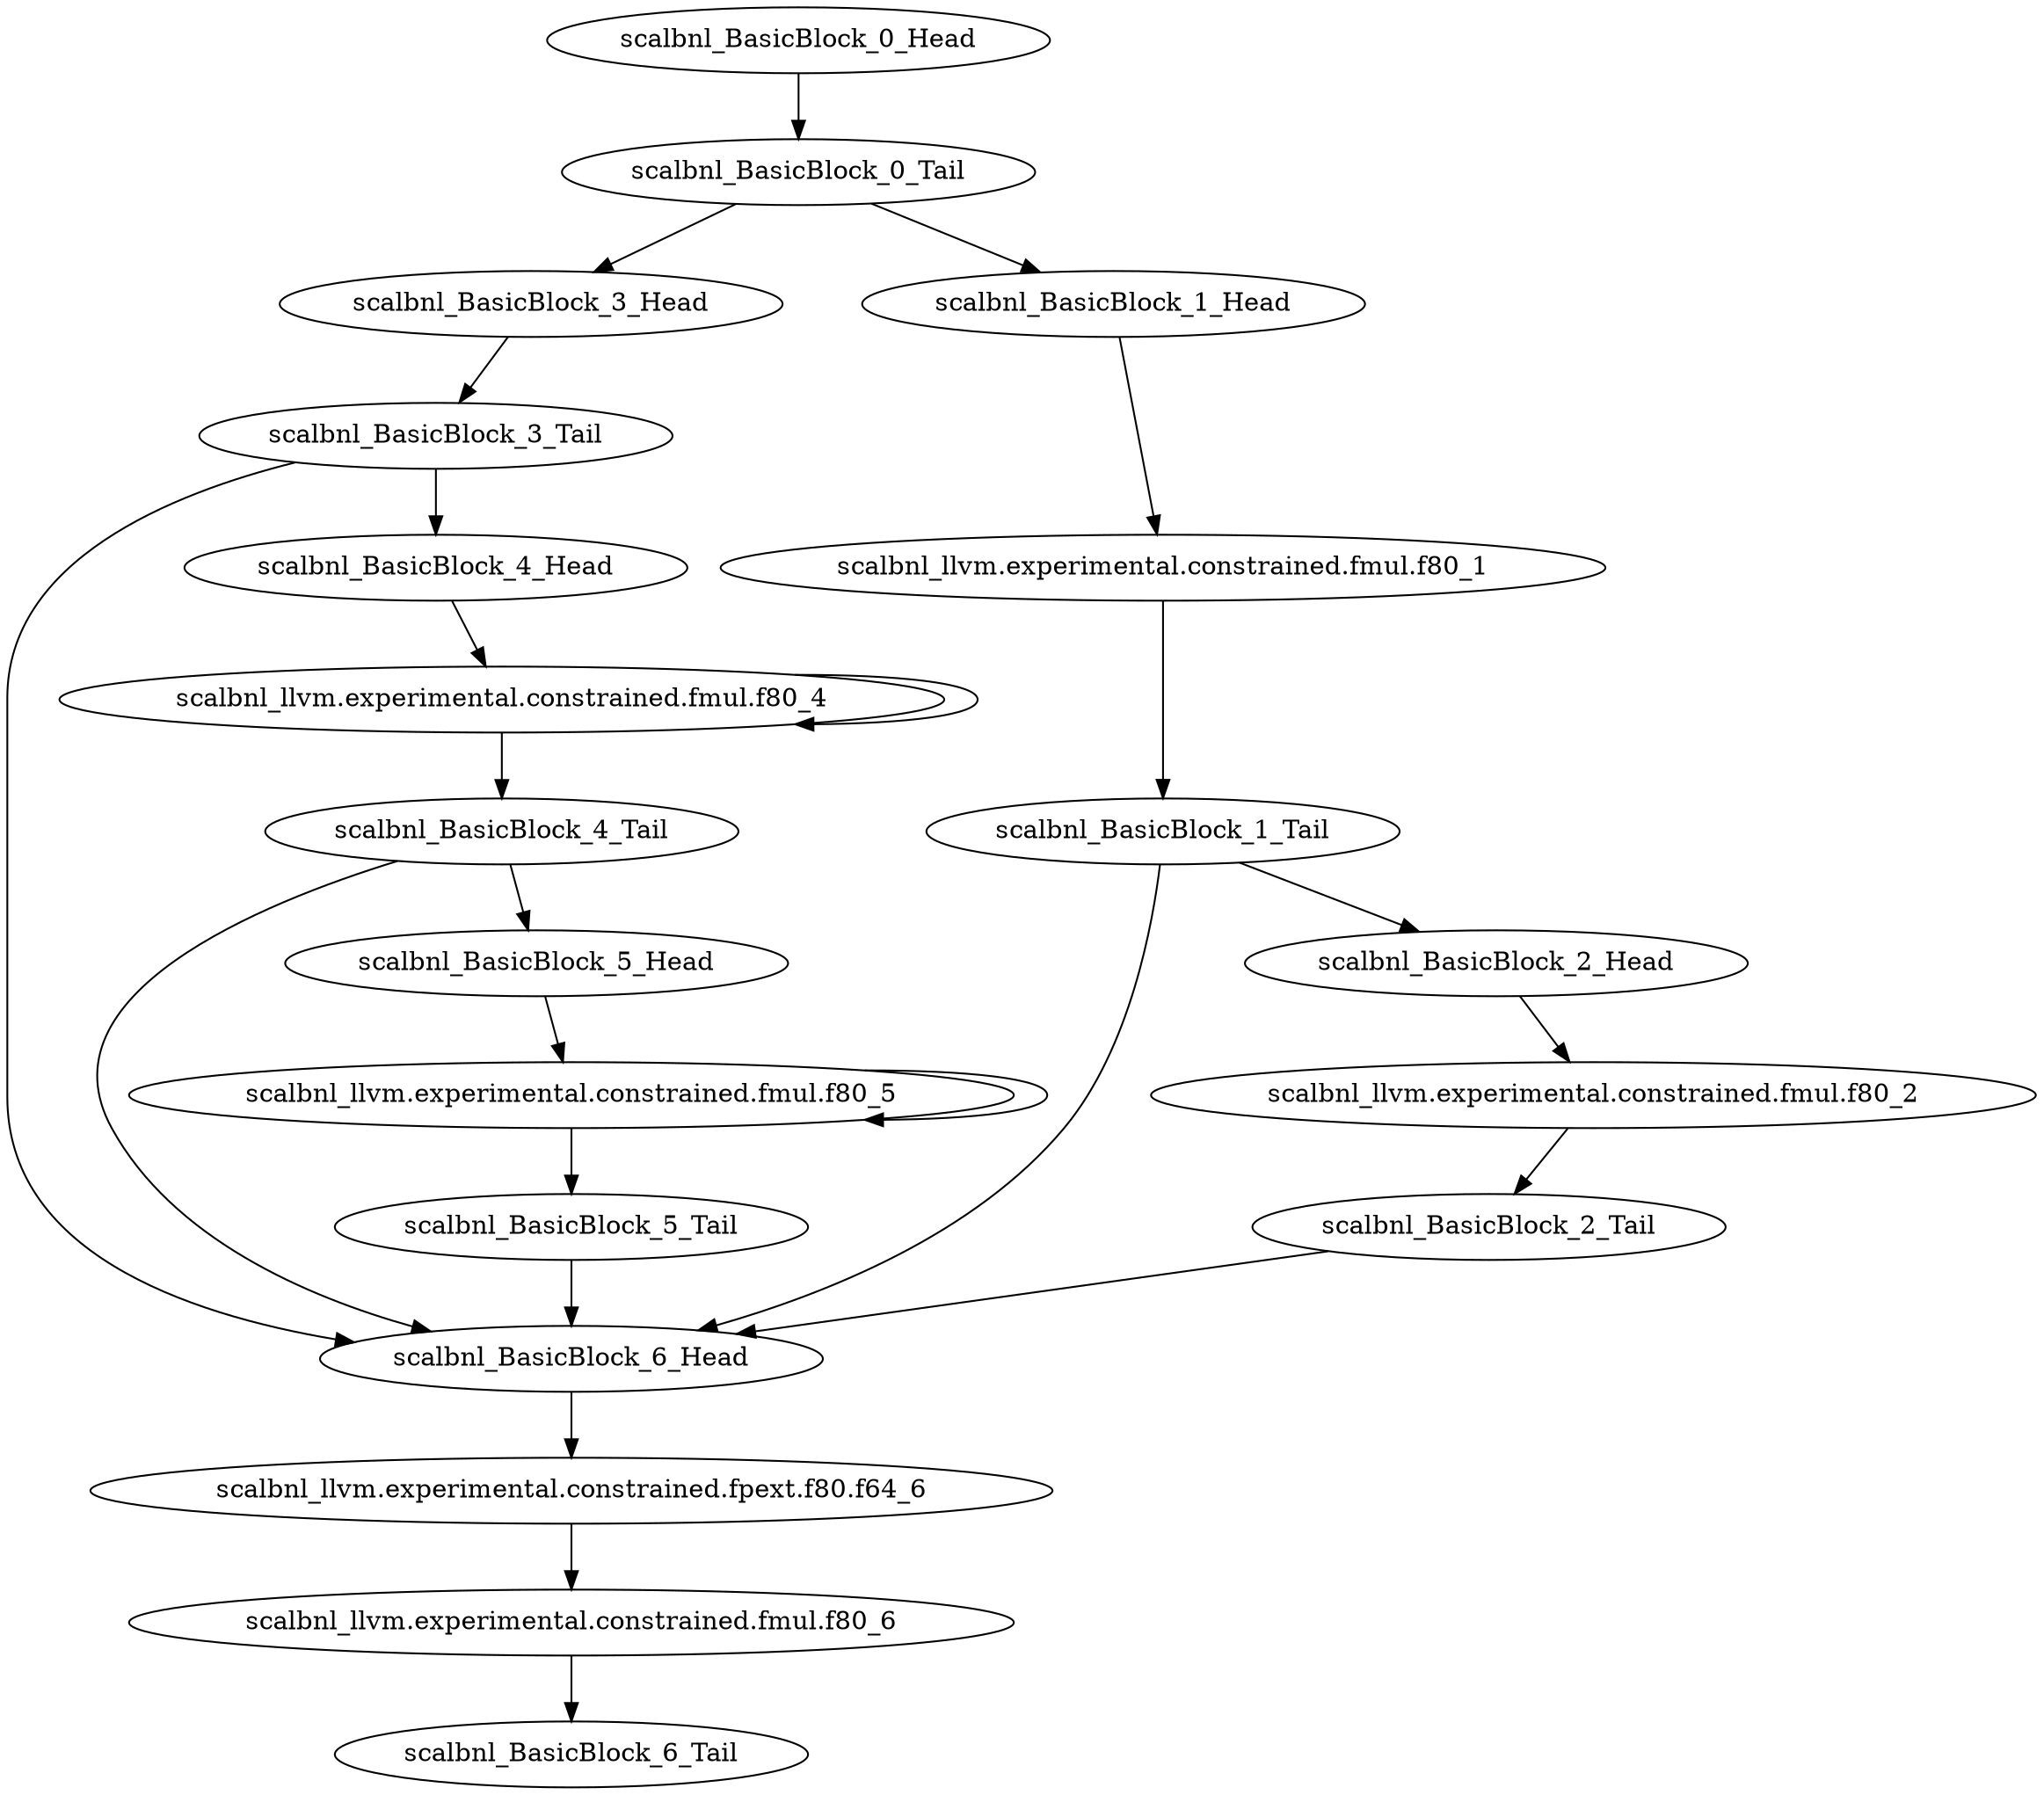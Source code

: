 digraph G {
    "scalbnl_BasicBlock_2_Tail" -> "scalbnl_BasicBlock_6_Head"
    "scalbnl_BasicBlock_2_Head" -> "scalbnl_llvm.experimental.constrained.fmul.f80_2"
    "scalbnl_BasicBlock_3_Head" -> "scalbnl_BasicBlock_3_Tail"
    "scalbnl_BasicBlock_1_Tail" -> "scalbnl_BasicBlock_2_Head"
    "scalbnl_BasicBlock_1_Tail" -> "scalbnl_BasicBlock_6_Head"
    "scalbnl_llvm.experimental.constrained.fmul.f80_2" -> "scalbnl_BasicBlock_2_Tail"
    "scalbnl_llvm.experimental.constrained.fmul.f80_6" -> "scalbnl_BasicBlock_6_Tail"
    "scalbnl_BasicBlock_0_Head" -> "scalbnl_BasicBlock_0_Tail"
    "scalbnl_BasicBlock_4_Tail" -> "scalbnl_BasicBlock_5_Head"
    "scalbnl_BasicBlock_4_Tail" -> "scalbnl_BasicBlock_6_Head"
    "scalbnl_BasicBlock_1_Head" -> "scalbnl_llvm.experimental.constrained.fmul.f80_1"
    "scalbnl_BasicBlock_0_Tail" -> "scalbnl_BasicBlock_3_Head"
    "scalbnl_BasicBlock_0_Tail" -> "scalbnl_BasicBlock_1_Head"
    "scalbnl_BasicBlock_4_Head" -> "scalbnl_llvm.experimental.constrained.fmul.f80_4"
    "scalbnl_llvm.experimental.constrained.fmul.f80_5" -> "scalbnl_llvm.experimental.constrained.fmul.f80_5"
    "scalbnl_llvm.experimental.constrained.fmul.f80_5" -> "scalbnl_BasicBlock_5_Tail"
    "scalbnl_BasicBlock_3_Tail" -> "scalbnl_BasicBlock_4_Head"
    "scalbnl_BasicBlock_3_Tail" -> "scalbnl_BasicBlock_6_Head"
    "scalbnl_llvm.experimental.constrained.fmul.f80_4" -> "scalbnl_BasicBlock_4_Tail"
    "scalbnl_llvm.experimental.constrained.fmul.f80_4" -> "scalbnl_llvm.experimental.constrained.fmul.f80_4"
    "scalbnl_BasicBlock_5_Head" -> "scalbnl_llvm.experimental.constrained.fmul.f80_5"
    "scalbnl_llvm.experimental.constrained.fmul.f80_1" -> "scalbnl_BasicBlock_1_Tail"
    "scalbnl_BasicBlock_6_Head" -> "scalbnl_llvm.experimental.constrained.fpext.f80.f64_6"
    "scalbnl_BasicBlock_5_Tail" -> "scalbnl_BasicBlock_6_Head"
    "scalbnl_llvm.experimental.constrained.fpext.f80.f64_6" -> "scalbnl_llvm.experimental.constrained.fmul.f80_6"
}
